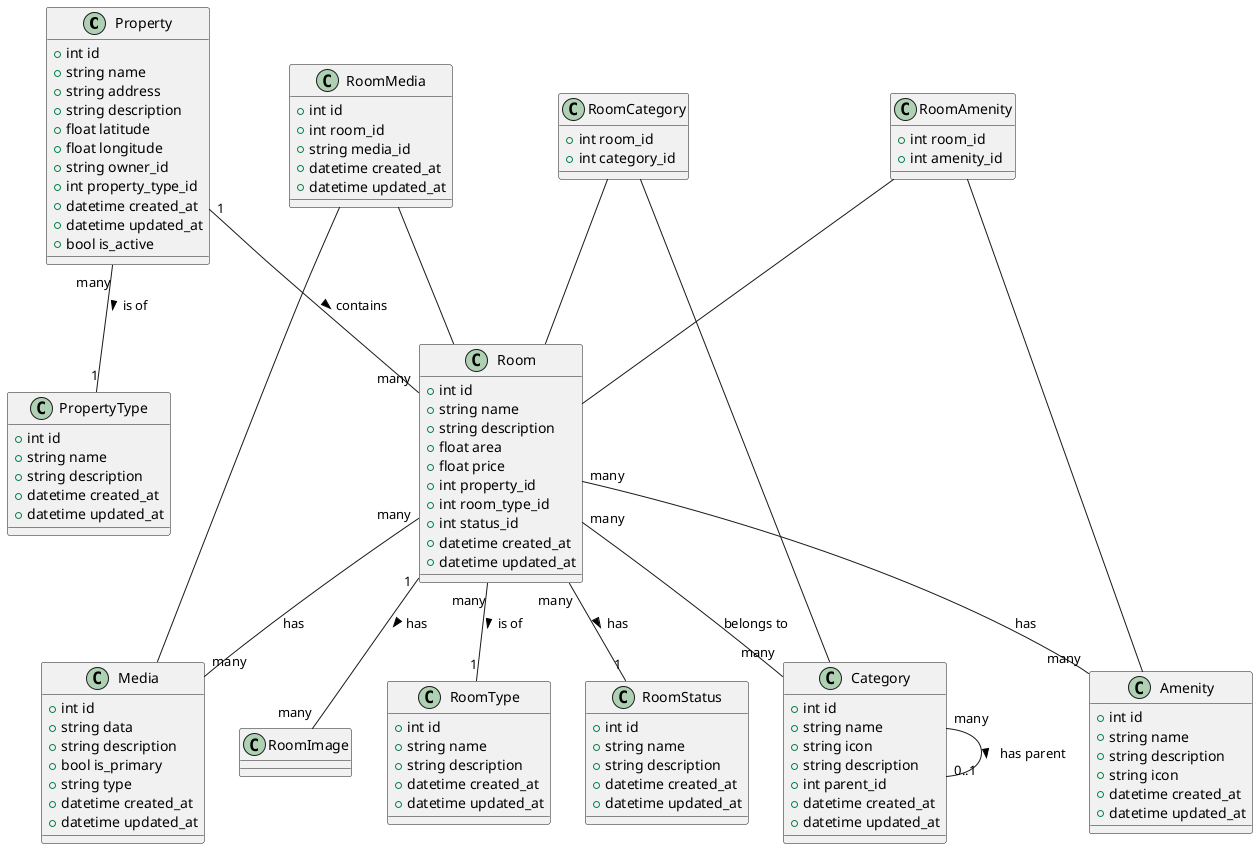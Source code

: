 @startuml Property Management System

class Property {
  +int id
  +string name
  +string address
  +string description
  +float latitude
  +float longitude
  +string owner_id
  +int property_type_id
  +datetime created_at
  +datetime updated_at
  +bool is_active
}

class PropertyType {
  +int id
  +string name
  +string description
  +datetime created_at
  +datetime updated_at
}

class Room {
  +int id
  +string name
  +string description
  +float area
  +float price
  +int property_id
  +int room_type_id
  +int status_id
  +datetime created_at
  +datetime updated_at
}

class RoomType {
  +int id
  +string name
  +string description
  +datetime created_at
  +datetime updated_at
}

class RoomStatus {
  +int id
  +string name
  +string description
  +datetime created_at
  +datetime updated_at
}

class Amenity {
  +int id
  +string name
  +string description
  +string icon
  +datetime created_at
  +datetime updated_at
}

class Media {
  +int id
  +string data
  +string description
  +bool is_primary
  +string type
  +datetime created_at
  +datetime updated_at
}

class RoomMedia {
  +int id
  +int room_id
  +string media_id
  +datetime created_at
  +datetime updated_at
}

class Category {
  +int id
  +string name
  +string icon
  +string description
  +int parent_id
  +datetime created_at
  +datetime updated_at

}

class RoomAmenity {
  +int room_id
  +int amenity_id
}

class RoomCategory {
  +int room_id
  +int category_id
}

Property "1" -- "many" Room : contains >
Property "many" -- "1" PropertyType : is of >

Room "many" -- "1" RoomType : is of >
Room "many" -- "1" RoomStatus : has >
Room "1" -- "many" RoomImage : has >

Room "many" -- "many" Amenity : has
RoomAmenity -- Room
RoomAmenity -- Amenity

Room "many" -- "many" Category : belongs to
RoomCategory -- Room
RoomCategory -- Category

Category "many" -- "0..1" Category : has parent >

Room "many" -- "many" Media : has
RoomMedia -- Room
RoomMedia -- Media

@enduml
